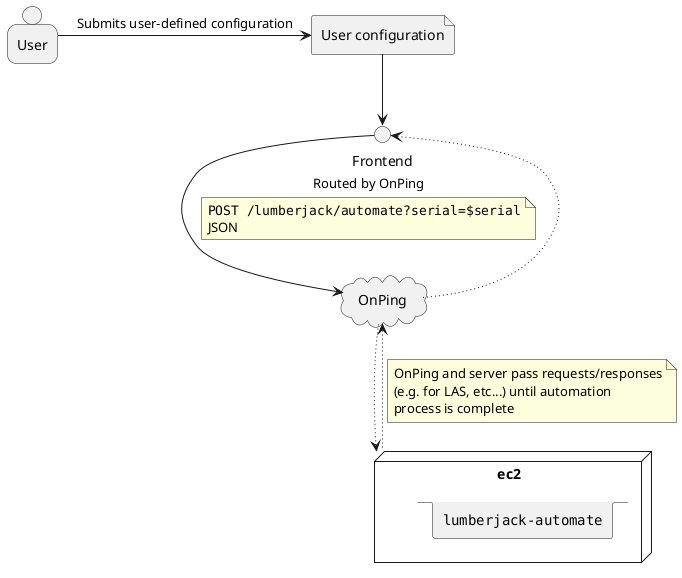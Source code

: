 @startuml
skinparam defaultFontName Fira Sans

person User
interface Frontend
file Configuration [
  User configuration
]
cloud OnPing
node ec2 as Server {
    stack LA [
        ""lumberjack-automate""
    ]
}

User -> Configuration: Submits user-defined configuration
Configuration --> Frontend
Frontend --> OnPing: Routed by OnPing
 note on link
   ""POST /lumberjack/automate?serial=$serial""
   JSON
 end note
OnPing ~~> Server
OnPing <~~ Server
 note on link
    OnPing and server pass requests/responses
    (e.g. for LAS, etc...) until automation
    process is complete
 end note
Frontend <~~ OnPing
@enduml
